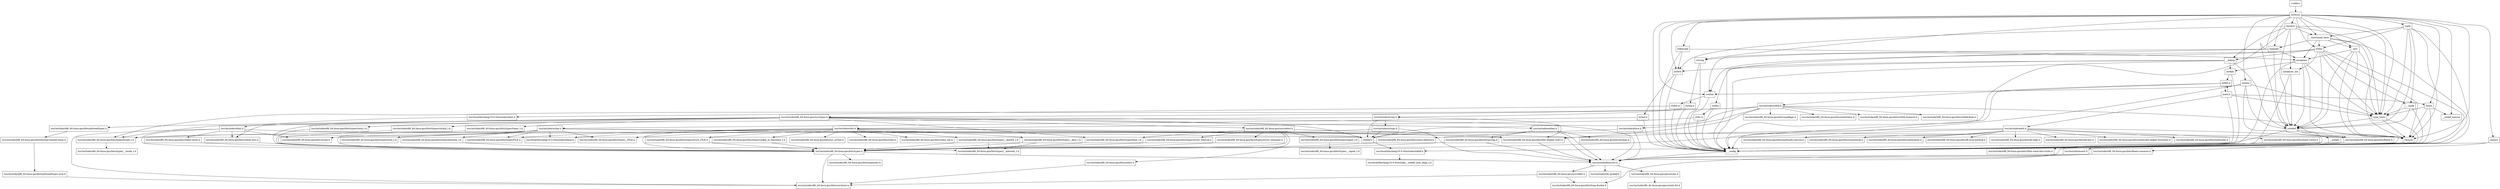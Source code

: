 digraph "dependencies" {
  header_0 [ shape="box", label="\<stdin\>" ];
  header_1 [ shape="box", label="memory" ];
  header_100 [ shape="box", label="/usr/include/x86_64-linux-gnu/bits/sys_errlist.h" ];
  header_101 [ shape="box", label="/usr/include/x86_64-linux-gnu/bits/stdio.h" ];
  header_102 [ shape="box", label="iterator" ];
  header_103 [ shape="box", label="__functional_base" ];
  header_104 [ shape="box", label="tuple" ];
  header_105 [ shape="box", label="stdexcept" ];
  header_106 [ shape="box", label="cassert" ];
  header_107 [ shape="box", label="/usr/include/assert.h" ];
  header_108 [ shape="box", label="atomic" ];
  header_11 [ shape="box", label="type_traits" ];
  header_12 [ shape="box", label="cstddef" ];
  header_13 [ shape="box", label="version" ];
  header_14 [ shape="box", label="/usr/local/lib/clang/10.0.0/include/stddef.h" ];
  header_15 [ shape="box", label="/usr/local/lib/clang/10.0.0/include/__stddef_max_align_t.h" ];
  header_16 [ shape="box", label="__nullptr" ];
  header_17 [ shape="box", label="typeinfo" ];
  header_18 [ shape="box", label="exception" ];
  header_19 [ shape="box", label="cstdlib" ];
  header_2 [ shape="box", label="__config" ];
  header_20 [ shape="box", label="stdlib.h" ];
  header_21 [ shape="box", label="/usr/include/stdlib.h" ];
  header_22 [ shape="box", label="/usr/include/x86_64-linux-gnu/bits/libc-header-start.h" ];
  header_23 [ shape="box", label="stddef.h" ];
  header_24 [ shape="box", label="/usr/include/x86_64-linux-gnu/bits/waitflags.h" ];
  header_25 [ shape="box", label="/usr/include/x86_64-linux-gnu/bits/waitstatus.h" ];
  header_26 [ shape="box", label="/usr/include/x86_64-linux-gnu/bits/floatn.h" ];
  header_27 [ shape="box", label="/usr/include/x86_64-linux-gnu/bits/floatn-common.h" ];
  header_28 [ shape="box", label="/usr/include/x86_64-linux-gnu/bits/types/locale_t.h" ];
  header_29 [ shape="box", label="/usr/include/x86_64-linux-gnu/bits/types/__locale_t.h" ];
  header_3 [ shape="box", label="/usr/include/features.h" ];
  header_30 [ shape="box", label="/usr/include/x86_64-linux-gnu/sys/types.h" ];
  header_31 [ shape="box", label="/usr/include/x86_64-linux-gnu/bits/types.h" ];
  header_32 [ shape="box", label="/usr/include/x86_64-linux-gnu/bits/typesizes.h" ];
  header_33 [ shape="box", label="/usr/include/x86_64-linux-gnu/bits/types/clock_t.h" ];
  header_34 [ shape="box", label="/usr/include/x86_64-linux-gnu/bits/types/clockid_t.h" ];
  header_35 [ shape="box", label="/usr/include/x86_64-linux-gnu/bits/types/time_t.h" ];
  header_36 [ shape="box", label="/usr/include/x86_64-linux-gnu/bits/types/timer_t.h" ];
  header_37 [ shape="box", label="/usr/include/x86_64-linux-gnu/bits/stdint-intn.h" ];
  header_38 [ shape="box", label="/usr/include/endian.h" ];
  header_39 [ shape="box", label="/usr/include/x86_64-linux-gnu/bits/endian.h" ];
  header_4 [ shape="box", label="/usr/include/stdc-predef.h" ];
  header_40 [ shape="box", label="/usr/include/x86_64-linux-gnu/bits/byteswap.h" ];
  header_41 [ shape="box", label="/usr/include/x86_64-linux-gnu/bits/uintn-identity.h" ];
  header_42 [ shape="box", label="/usr/include/x86_64-linux-gnu/sys/select.h" ];
  header_43 [ shape="box", label="/usr/include/x86_64-linux-gnu/bits/select.h" ];
  header_44 [ shape="box", label="/usr/include/x86_64-linux-gnu/bits/types/sigset_t.h" ];
  header_45 [ shape="box", label="/usr/include/x86_64-linux-gnu/bits/types/__sigset_t.h" ];
  header_46 [ shape="box", label="/usr/include/x86_64-linux-gnu/bits/types/struct_timeval.h" ];
  header_47 [ shape="box", label="/usr/include/x86_64-linux-gnu/bits/types/struct_timespec.h" ];
  header_48 [ shape="box", label="/usr/include/x86_64-linux-gnu/bits/pthreadtypes.h" ];
  header_49 [ shape="box", label="/usr/include/x86_64-linux-gnu/bits/thread-shared-types.h" ];
  header_5 [ shape="box", label="/usr/include/x86_64-linux-gnu/sys/cdefs.h" ];
  header_50 [ shape="box", label="/usr/include/x86_64-linux-gnu/bits/pthreadtypes-arch.h" ];
  header_51 [ shape="box", label="/usr/include/alloca.h" ];
  header_52 [ shape="box", label="/usr/include/x86_64-linux-gnu/bits/stdlib-bsearch.h" ];
  header_53 [ shape="box", label="/usr/include/x86_64-linux-gnu/bits/stdlib-float.h" ];
  header_54 [ shape="box", label="math.h" ];
  header_55 [ shape="box", label="/usr/include/math.h" ];
  header_56 [ shape="box", label="/usr/include/x86_64-linux-gnu/bits/math-vector.h" ];
  header_57 [ shape="box", label="/usr/include/x86_64-linux-gnu/bits/libm-simd-decl-stubs.h" ];
  header_58 [ shape="box", label="/usr/include/x86_64-linux-gnu/bits/flt-eval-method.h" ];
  header_59 [ shape="box", label="/usr/include/x86_64-linux-gnu/bits/fp-logb.h" ];
  header_6 [ shape="box", label="/usr/include/x86_64-linux-gnu/bits/wordsize.h" ];
  header_60 [ shape="box", label="/usr/include/x86_64-linux-gnu/bits/fp-fast.h" ];
  header_61 [ shape="box", label="/usr/include/x86_64-linux-gnu/bits/mathcalls-helper-functions.h" ];
  header_62 [ shape="box", label="/usr/include/x86_64-linux-gnu/bits/mathcalls.h" ];
  header_63 [ shape="box", label="/usr/include/x86_64-linux-gnu/bits/mathcalls-narrow.h" ];
  header_64 [ shape="box", label="/usr/include/x86_64-linux-gnu/bits/iscanonical.h" ];
  header_65 [ shape="box", label="/usr/include/x86_64-linux-gnu/bits/mathinline.h" ];
  header_66 [ shape="box", label="limits" ];
  header_67 [ shape="box", label="__undef_macros" ];
  header_68 [ shape="box", label="cstdint" ];
  header_69 [ shape="box", label="stdint.h" ];
  header_7 [ shape="box", label="/usr/include/x86_64-linux-gnu/bits/long-double.h" ];
  header_70 [ shape="box", label="/usr/local/lib/clang/10.0.0/include/stdint.h" ];
  header_71 [ shape="box", label="/usr/include/stdint.h" ];
  header_72 [ shape="box", label="/usr/include/x86_64-linux-gnu/bits/wchar.h" ];
  header_73 [ shape="box", label="/usr/include/x86_64-linux-gnu/bits/stdint-uintn.h" ];
  header_74 [ shape="box", label="new" ];
  header_75 [ shape="box", label="utility" ];
  header_76 [ shape="box", label="__tuple" ];
  header_77 [ shape="box", label="initializer_list" ];
  header_78 [ shape="box", label="cstring" ];
  header_79 [ shape="box", label="string.h" ];
  header_8 [ shape="box", label="/usr/include/x86_64-linux-gnu/gnu/stubs.h" ];
  header_80 [ shape="box", label="/usr/include/string.h" ];
  header_81 [ shape="box", label="/usr/include/strings.h" ];
  header_82 [ shape="box", label="__debug" ];
  header_83 [ shape="box", label="iosfwd" ];
  header_84 [ shape="box", label="wchar.h" ];
  header_85 [ shape="box", label="/usr/include/wchar.h" ];
  header_86 [ shape="box", label="/usr/local/lib/clang/10.0.0/include/stdarg.h" ];
  header_87 [ shape="box", label="/usr/include/x86_64-linux-gnu/bits/types/wint_t.h" ];
  header_88 [ shape="box", label="/usr/include/x86_64-linux-gnu/bits/types/mbstate_t.h" ];
  header_89 [ shape="box", label="/usr/include/x86_64-linux-gnu/bits/types/__mbstate_t.h" ];
  header_9 [ shape="box", label="/usr/include/x86_64-linux-gnu/gnu/stubs-64.h" ];
  header_90 [ shape="box", label="/usr/include/x86_64-linux-gnu/bits/types/__FILE.h" ];
  header_91 [ shape="box", label="/usr/include/x86_64-linux-gnu/bits/types/FILE.h" ];
  header_92 [ shape="box", label="cstdio" ];
  header_93 [ shape="box", label="stdio.h" ];
  header_94 [ shape="box", label="/usr/include/stdio.h" ];
  header_95 [ shape="box", label="/usr/include/x86_64-linux-gnu/bits/types/__fpos_t.h" ];
  header_96 [ shape="box", label="/usr/include/x86_64-linux-gnu/bits/types/__fpos64_t.h" ];
  header_97 [ shape="box", label="/usr/include/x86_64-linux-gnu/bits/types/struct_FILE.h" ];
  header_98 [ shape="box", label="/usr/include/x86_64-linux-gnu/bits/types/cookie_io_functions_t.h" ];
  header_99 [ shape="box", label="/usr/include/x86_64-linux-gnu/bits/stdio_lim.h" ];
  header_66 -> header_2;
  header_66 -> header_11;
  header_66 -> header_67;
  header_66 -> header_13;
  header_69 -> header_70;
  header_69 -> header_2;
  header_68 -> header_69;
  header_68 -> header_2;
  header_73 -> header_31;
  header_70 -> header_71;
  header_71 -> header_6;
  header_71 -> header_37;
  header_71 -> header_31;
  header_71 -> header_72;
  header_71 -> header_73;
  header_71 -> header_22;
  header_76 -> header_2;
  header_76 -> header_11;
  header_76 -> header_12;
  header_77 -> header_2;
  header_77 -> header_12;
  header_74 -> header_18;
  header_74 -> header_2;
  header_74 -> header_11;
  header_74 -> header_12;
  header_74 -> header_13;
  header_75 -> header_11;
  header_75 -> header_12;
  header_75 -> header_13;
  header_75 -> header_82;
  header_75 -> header_76;
  header_75 -> header_77;
  header_75 -> header_68;
  header_75 -> header_2;
  header_75 -> header_78;
  header_78 -> header_79;
  header_78 -> header_2;
  header_79 -> header_80;
  header_79 -> header_2;
  header_47 -> header_31;
  header_46 -> header_31;
  header_44 -> header_45;
  header_43 -> header_6;
  header_42 -> header_35;
  header_42 -> header_31;
  header_42 -> header_47;
  header_42 -> header_46;
  header_42 -> header_44;
  header_42 -> header_43;
  header_42 -> header_3;
  header_41 -> header_31;
  header_40 -> header_3;
  header_40 -> header_31;
  header_105 -> header_83;
  header_105 -> header_18;
  header_105 -> header_2;
  header_104 -> header_11;
  header_104 -> header_12;
  header_104 -> header_13;
  header_104 -> header_76;
  header_104 -> header_75;
  header_104 -> header_2;
  header_104 -> header_103;
  header_107 -> header_3;
  header_106 -> header_107;
  header_106 -> header_2;
  header_49 -> header_50;
  header_48 -> header_49;
  header_5 -> header_6;
  header_5 -> header_7;
  header_2 -> header_3;
  header_3 -> header_4;
  header_3 -> header_5;
  header_3 -> header_8;
  header_0 -> header_1;
  header_1 -> header_17;
  header_1 -> header_11;
  header_1 -> header_12;
  header_1 -> header_13;
  header_1 -> header_104;
  header_1 -> header_66;
  header_1 -> header_67;
  header_1 -> header_105;
  header_1 -> header_2;
  header_1 -> header_108;
  header_1 -> header_74;
  header_1 -> header_75;
  header_1 -> header_83;
  header_1 -> header_68;
  header_1 -> header_78;
  header_1 -> header_106;
  header_1 -> header_103;
  header_1 -> header_102;
  header_8 -> header_9;
  header_50 -> header_6;
  header_51 -> header_3;
  header_51 -> header_23;
  header_54 -> header_11;
  header_54 -> header_66;
  header_54 -> header_2;
  header_54 -> header_20;
  header_54 -> header_55;
  header_55 -> header_58;
  header_55 -> header_59;
  header_55 -> header_26;
  header_55 -> header_56;
  header_55 -> header_31;
  header_55 -> header_61;
  header_55 -> header_60;
  header_55 -> header_63;
  header_55 -> header_62;
  header_55 -> header_65;
  header_55 -> header_64;
  header_55 -> header_22;
  header_56 -> header_57;
  header_28 -> header_29;
  header_27 -> header_7;
  header_27 -> header_3;
  header_26 -> header_27;
  header_26 -> header_3;
  header_21 -> header_53;
  header_21 -> header_28;
  header_21 -> header_25;
  header_21 -> header_24;
  header_21 -> header_52;
  header_21 -> header_26;
  header_21 -> header_23;
  header_21 -> header_22;
  header_21 -> header_30;
  header_21 -> header_51;
  header_20 -> header_21;
  header_20 -> header_2;
  header_20 -> header_54;
  header_23 -> header_14;
  header_22 -> header_3;
  header_38 -> header_40;
  header_38 -> header_3;
  header_38 -> header_41;
  header_38 -> header_39;
  header_36 -> header_31;
  header_37 -> header_31;
  header_34 -> header_31;
  header_35 -> header_31;
  header_33 -> header_31;
  header_30 -> header_38;
  header_30 -> header_36;
  header_30 -> header_37;
  header_30 -> header_34;
  header_30 -> header_35;
  header_30 -> header_33;
  header_30 -> header_23;
  header_30 -> header_31;
  header_30 -> header_3;
  header_30 -> header_48;
  header_30 -> header_42;
  header_31 -> header_6;
  header_31 -> header_32;
  header_31 -> header_3;
  header_108 -> header_68;
  header_108 -> header_2;
  header_108 -> header_11;
  header_108 -> header_12;
  header_108 -> header_13;
  header_88 -> header_89;
  header_83 -> header_2;
  header_83 -> header_84;
  header_82 -> header_83;
  header_82 -> header_2;
  header_82 -> header_19;
  header_82 -> header_92;
  header_82 -> header_12;
  header_81 -> header_3;
  header_81 -> header_23;
  header_81 -> header_28;
  header_80 -> header_81;
  header_80 -> header_28;
  header_80 -> header_23;
  header_80 -> header_22;
  header_85 -> header_28;
  header_85 -> header_90;
  header_85 -> header_26;
  header_85 -> header_23;
  header_85 -> header_22;
  header_85 -> header_72;
  header_85 -> header_88;
  header_85 -> header_91;
  header_85 -> header_87;
  header_85 -> header_86;
  header_84 -> header_2;
  header_84 -> header_85;
  header_103 -> header_17;
  header_103 -> header_11;
  header_103 -> header_18;
  header_103 -> header_2;
  header_103 -> header_74;
  header_103 -> header_75;
  header_102 -> header_11;
  header_102 -> header_12;
  header_102 -> header_13;
  header_102 -> header_2;
  header_102 -> header_77;
  header_102 -> header_83;
  header_102 -> header_82;
  header_102 -> header_103;
  header_14 -> header_15;
  header_16 -> header_2;
  header_17 -> header_18;
  header_17 -> header_2;
  header_17 -> header_12;
  header_17 -> header_68;
  header_11 -> header_2;
  header_11 -> header_12;
  header_11 -> header_13;
  header_12 -> header_14;
  header_12 -> header_16;
  header_12 -> header_2;
  header_12 -> header_13;
  header_13 -> header_2;
  header_18 -> header_13;
  header_18 -> header_2;
  header_18 -> header_19;
  header_18 -> header_12;
  header_18 -> header_11;
  header_19 -> header_2;
  header_19 -> header_20;
  header_98 -> header_31;
  header_94 -> header_100;
  header_94 -> header_97;
  header_94 -> header_101;
  header_94 -> header_23;
  header_94 -> header_31;
  header_94 -> header_91;
  header_94 -> header_98;
  header_94 -> header_99;
  header_94 -> header_95;
  header_94 -> header_96;
  header_94 -> header_22;
  header_94 -> header_90;
  header_94 -> header_86;
  header_95 -> header_89;
  header_95 -> header_31;
  header_96 -> header_89;
  header_96 -> header_31;
  header_97 -> header_31;
  header_92 -> header_2;
  header_92 -> header_93;
  header_93 -> header_94;
  header_93 -> header_2;
}
